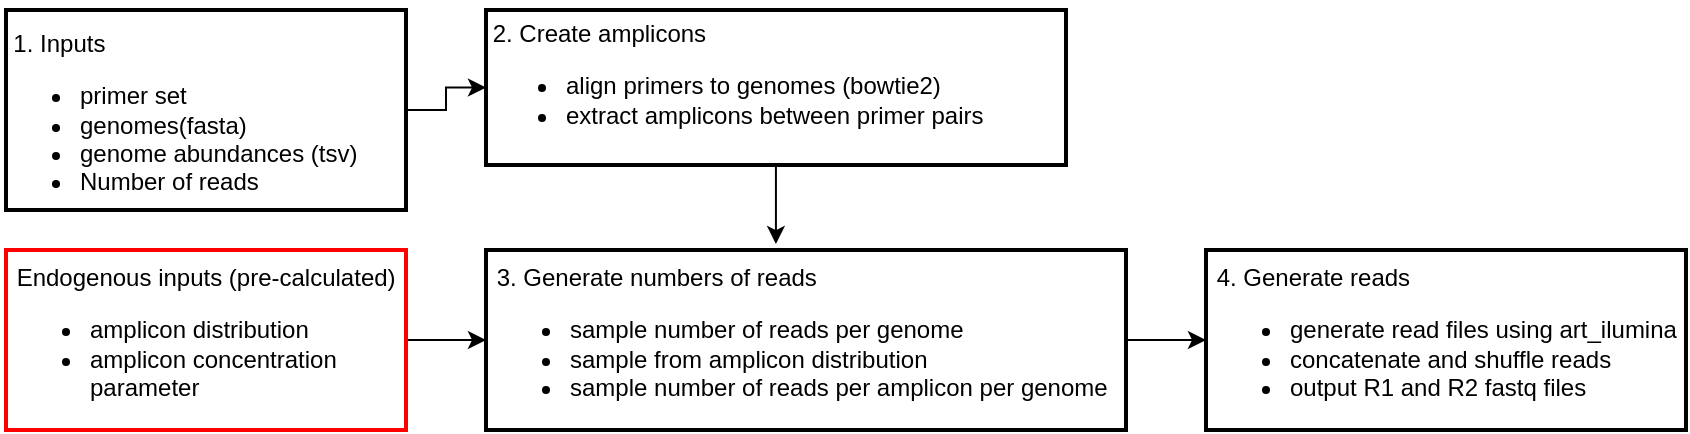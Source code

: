 <mxfile version="14.9.8" type="device"><diagram id="dVEDscr59xceGt9FF2gF" name="Page-1"><mxGraphModel dx="2177" dy="793" grid="1" gridSize="10" guides="1" tooltips="1" connect="1" arrows="1" fold="1" page="1" pageScale="1" pageWidth="827" pageHeight="1169" math="0" shadow="0"><root><mxCell id="0"/><mxCell id="1" parent="0"/><mxCell id="fav4Yk7A0qK9mfgky188-13" style="edgeStyle=orthogonalEdgeStyle;rounded=0;orthogonalLoop=1;jettySize=auto;html=1;entryX=0;entryY=0.5;entryDx=0;entryDy=0;" edge="1" parent="1" source="fav4Yk7A0qK9mfgky188-1" target="fav4Yk7A0qK9mfgky188-6"><mxGeometry relative="1" as="geometry"/></mxCell><mxCell id="fav4Yk7A0qK9mfgky188-1" value="&lt;div&gt;&lt;span style=&quot;white-space: pre&quot;&gt;&#9;&lt;/span&gt;&lt;br&gt;&lt;/div&gt;&lt;div&gt;&amp;nbsp; 1. Inputs&lt;/div&gt;&lt;ul&gt;&lt;li&gt;primer set&lt;/li&gt;&lt;li&gt;genomes(fasta)&lt;/li&gt;&lt;li&gt;genome abundances (tsv)&lt;/li&gt;&lt;li&gt;Number of reads&lt;br&gt;&lt;/li&gt;&lt;/ul&gt;" style="rounded=0;whiteSpace=wrap;html=1;labelPosition=center;verticalLabelPosition=middle;align=left;verticalAlign=middle;spacingLeft=-5;strokeWidth=2;" vertex="1" parent="1"><mxGeometry x="-440" y="120" width="200" height="100" as="geometry"/></mxCell><mxCell id="fav4Yk7A0qK9mfgky188-15" style="edgeStyle=orthogonalEdgeStyle;rounded=0;orthogonalLoop=1;jettySize=auto;html=1;entryX=0.453;entryY=-0.033;entryDx=0;entryDy=0;entryPerimeter=0;" edge="1" parent="1" source="fav4Yk7A0qK9mfgky188-6" target="fav4Yk7A0qK9mfgky188-7"><mxGeometry relative="1" as="geometry"/></mxCell><mxCell id="fav4Yk7A0qK9mfgky188-6" value="&amp;nbsp;2. Create amplicons&lt;br&gt;&lt;ul&gt;&lt;li&gt;align primers to genomes (bowtie2)&lt;/li&gt;&lt;li&gt;extract amplicons between primer pairs&lt;/li&gt;&lt;/ul&gt;" style="rounded=0;whiteSpace=wrap;align=left;verticalAlign=top;spacing=0;html=1;strokeWidth=2;" vertex="1" parent="1"><mxGeometry x="-200" y="120" width="290" height="77.5" as="geometry"/></mxCell><mxCell id="fav4Yk7A0qK9mfgky188-16" value="" style="edgeStyle=orthogonalEdgeStyle;rounded=0;orthogonalLoop=1;jettySize=auto;html=1;" edge="1" parent="1" source="fav4Yk7A0qK9mfgky188-7" target="fav4Yk7A0qK9mfgky188-8"><mxGeometry relative="1" as="geometry"/></mxCell><mxCell id="fav4Yk7A0qK9mfgky188-7" value="&lt;div&gt;&amp;nbsp;3. Generate numbers of reads&lt;/div&gt;&lt;div&gt;&lt;ul&gt;&lt;li&gt;sample number of reads per genome&lt;/li&gt;&lt;li&gt;sample from amplicon distribution&lt;/li&gt;&lt;li&gt;sample number of reads per amplicon per genome&lt;br&gt;&lt;/li&gt;&lt;/ul&gt;&lt;/div&gt;" style="rounded=0;whiteSpace=wrap;html=1;align=left;verticalAlign=top;strokeWidth=2;" vertex="1" parent="1"><mxGeometry x="-200" y="240" width="320" height="90" as="geometry"/></mxCell><mxCell id="fav4Yk7A0qK9mfgky188-8" value="&lt;div&gt;&amp;nbsp;4. Generate reads&lt;/div&gt;&lt;div&gt;&lt;ul&gt;&lt;li&gt;generate read files using art_ilumina&lt;/li&gt;&lt;li&gt;concatenate and shuffle reads&lt;/li&gt;&lt;li&gt;output R1 and R2 fastq files&lt;br&gt;&lt;/li&gt;&lt;/ul&gt;&lt;/div&gt;" style="rounded=0;whiteSpace=wrap;html=1;align=left;verticalAlign=top;strokeWidth=2;" vertex="1" parent="1"><mxGeometry x="160" y="240" width="240" height="90" as="geometry"/></mxCell><mxCell id="fav4Yk7A0qK9mfgky188-18" value="" style="edgeStyle=orthogonalEdgeStyle;rounded=0;orthogonalLoop=1;jettySize=auto;html=1;" edge="1" parent="1" source="fav4Yk7A0qK9mfgky188-17" target="fav4Yk7A0qK9mfgky188-7"><mxGeometry relative="1" as="geometry"/></mxCell><mxCell id="fav4Yk7A0qK9mfgky188-17" value="&lt;div&gt;&amp;nbsp;Endogenous inputs (pre-calculated)&lt;br&gt;&lt;/div&gt;&lt;div&gt;&lt;ul&gt;&lt;li&gt;amplicon distribution&lt;/li&gt;&lt;li&gt;amplicon concentration parameter&lt;br&gt;&lt;/li&gt;&lt;/ul&gt;&lt;/div&gt;" style="rounded=0;whiteSpace=wrap;html=1;align=left;verticalAlign=top;labelBorderColor=none;strokeColor=#FF0000;strokeWidth=2;" vertex="1" parent="1"><mxGeometry x="-440" y="240" width="200" height="90" as="geometry"/></mxCell></root></mxGraphModel></diagram></mxfile>